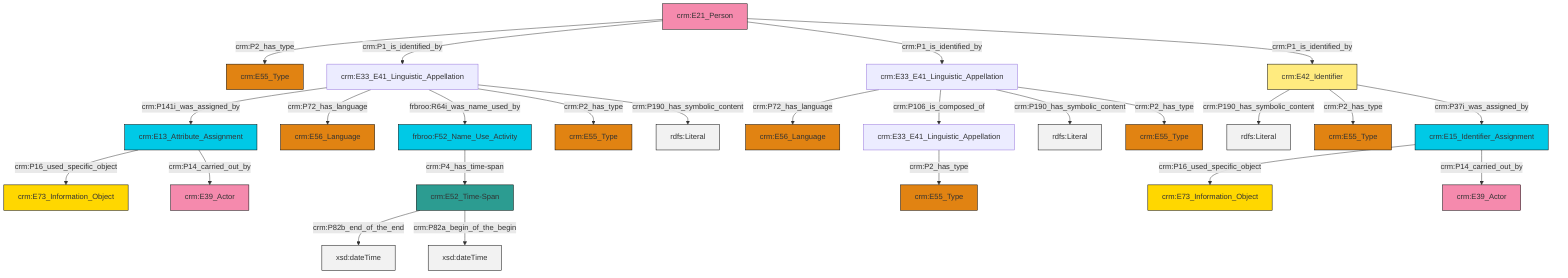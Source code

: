 graph TD
classDef Literal fill:#f2f2f2,stroke:#000000;
classDef CRM_Entity fill:#FFFFFF,stroke:#000000;
classDef Temporal_Entity fill:#00C9E6, stroke:#000000;
classDef Type fill:#E18312, stroke:#000000;
classDef Time-Span fill:#2C9C91, stroke:#000000;
classDef Appellation fill:#FFEB7F, stroke:#000000;
classDef Place fill:#008836, stroke:#000000;
classDef Persistent_Item fill:#B266B2, stroke:#000000;
classDef Conceptual_Object fill:#FFD700, stroke:#000000;
classDef Physical_Thing fill:#D2B48C, stroke:#000000;
classDef Actor fill:#f58aad, stroke:#000000;
classDef PC_Classes fill:#4ce600, stroke:#000000;
classDef Multi fill:#cccccc,stroke:#000000;

2["crm:E21_Person"]:::Actor -->|crm:P2_has_type| 3["crm:E55_Type"]:::Type
4["crm:E33_E41_Linguistic_Appellation"]:::Default -->|crm:P141i_was_assigned_by| 5["crm:E13_Attribute_Assignment"]:::Temporal_Entity
5["crm:E13_Attribute_Assignment"]:::Temporal_Entity -->|crm:P16_used_specific_object| 6["crm:E73_Information_Object"]:::Conceptual_Object
13["crm:E33_E41_Linguistic_Appellation"]:::Default -->|crm:P72_has_language| 14["crm:E56_Language"]:::Type
15["crm:E52_Time-Span"]:::Time-Span -->|crm:P82b_end_of_the_end| 16[xsd:dateTime]:::Literal
19["crm:E15_Identifier_Assignment"]:::Temporal_Entity -->|crm:P16_used_specific_object| 0["crm:E73_Information_Object"]:::Conceptual_Object
20["crm:E42_Identifier"]:::Appellation -->|crm:P190_has_symbolic_content| 21[rdfs:Literal]:::Literal
20["crm:E42_Identifier"]:::Appellation -->|crm:P2_has_type| 22["crm:E55_Type"]:::Type
15["crm:E52_Time-Span"]:::Time-Span -->|crm:P82a_begin_of_the_begin| 26[xsd:dateTime]:::Literal
20["crm:E42_Identifier"]:::Appellation -->|crm:P37i_was_assigned_by| 19["crm:E15_Identifier_Assignment"]:::Temporal_Entity
4["crm:E33_E41_Linguistic_Appellation"]:::Default -->|crm:P72_has_language| 9["crm:E56_Language"]:::Type
28["crm:E33_E41_Linguistic_Appellation"]:::Default -->|crm:P2_has_type| 29["crm:E55_Type"]:::Type
2["crm:E21_Person"]:::Actor -->|crm:P1_is_identified_by| 4["crm:E33_E41_Linguistic_Appellation"]:::Default
5["crm:E13_Attribute_Assignment"]:::Temporal_Entity -->|crm:P14_carried_out_by| 11["crm:E39_Actor"]:::Actor
4["crm:E33_E41_Linguistic_Appellation"]:::Default -->|frbroo:R64i_was_name_used_by| 7["frbroo:F52_Name_Use_Activity"]:::Temporal_Entity
13["crm:E33_E41_Linguistic_Appellation"]:::Default -->|crm:P106_is_composed_of| 28["crm:E33_E41_Linguistic_Appellation"]:::Default
2["crm:E21_Person"]:::Actor -->|crm:P1_is_identified_by| 13["crm:E33_E41_Linguistic_Appellation"]:::Default
7["frbroo:F52_Name_Use_Activity"]:::Temporal_Entity -->|crm:P4_has_time-span| 15["crm:E52_Time-Span"]:::Time-Span
4["crm:E33_E41_Linguistic_Appellation"]:::Default -->|crm:P2_has_type| 17["crm:E55_Type"]:::Type
13["crm:E33_E41_Linguistic_Appellation"]:::Default -->|crm:P190_has_symbolic_content| 39[rdfs:Literal]:::Literal
13["crm:E33_E41_Linguistic_Appellation"]:::Default -->|crm:P2_has_type| 23["crm:E55_Type"]:::Type
19["crm:E15_Identifier_Assignment"]:::Temporal_Entity -->|crm:P14_carried_out_by| 30["crm:E39_Actor"]:::Actor
4["crm:E33_E41_Linguistic_Appellation"]:::Default -->|crm:P190_has_symbolic_content| 44[rdfs:Literal]:::Literal
2["crm:E21_Person"]:::Actor -->|crm:P1_is_identified_by| 20["crm:E42_Identifier"]:::Appellation
